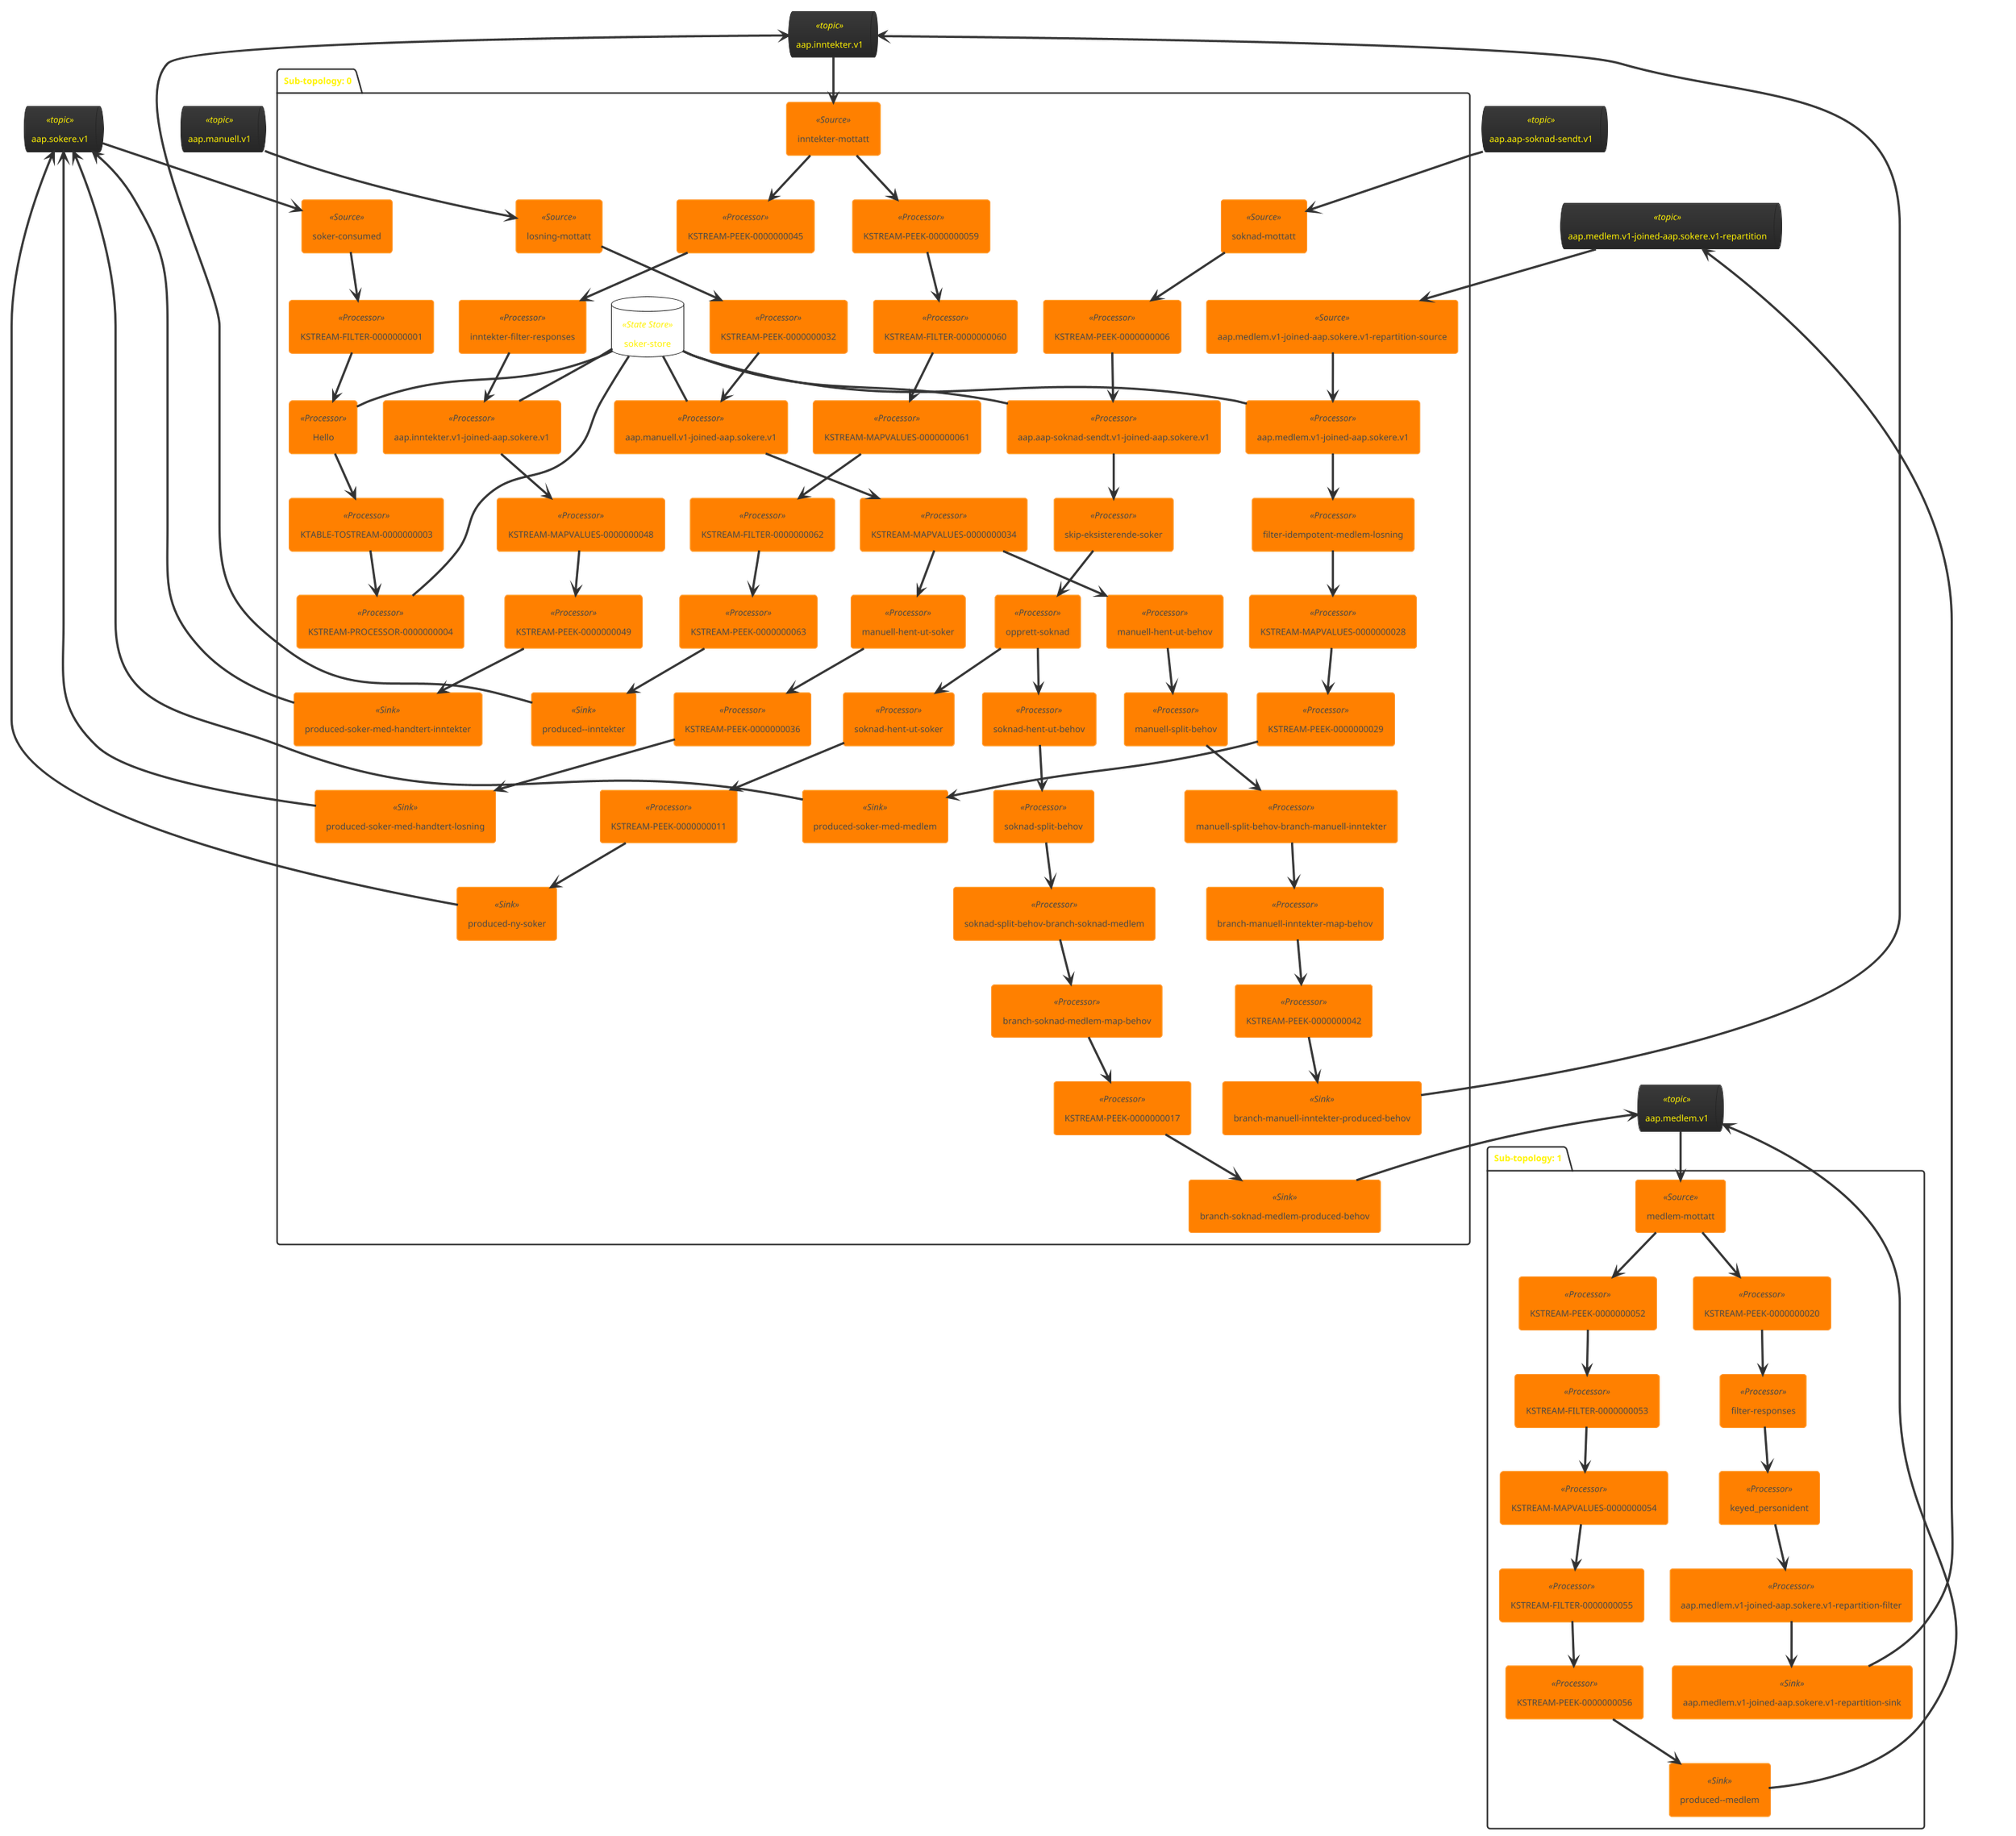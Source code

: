 @startuml
!theme black-knight
queue "aap.inntekter.v1" <<topic>> as aap_inntekter_v1
queue "aap.medlem.v1" <<topic>> as aap_medlem_v1
queue "aap.sokere.v1" <<topic>> as aap_sokere_v1
queue "aap.aap-soknad-sendt.v1" <<topic>> as aap_aap_soknad_sendt_v1
queue "aap.manuell.v1" <<topic>> as aap_manuell_v1
queue "aap.medlem.v1-joined-aap.sokere.v1-repartition" <<topic>> as aap_medlem_v1_joined_aap_sokere_v1_repartition
package "Sub-topology: 0" {
	database "soker-store" <<State Store>> as soker_store
	agent "soknad-mottatt" <<Source>> as soknad_mottatt
	agent "KSTREAM-PEEK-0000000006" <<Processor>> as KSTREAM_PEEK_0000000006
	agent "inntekter-mottatt" <<Source>> as inntekter_mottatt
	agent "losning-mottatt" <<Source>> as losning_mottatt
	agent "KSTREAM-PEEK-0000000032" <<Processor>> as KSTREAM_PEEK_0000000032
	agent "aap.aap-soknad-sendt.v1-joined-aap.sokere.v1" <<Processor>> as aap_aap_soknad_sendt_v1_joined_aap_sokere_v1
	agent "aap.manuell.v1-joined-aap.sokere.v1" <<Processor>> as aap_manuell_v1_joined_aap_sokere_v1
	agent "skip-eksisterende-soker" <<Processor>> as skip_eksisterende_soker
	agent "KSTREAM-MAPVALUES-0000000034" <<Processor>> as KSTREAM_MAPVALUES_0000000034
	agent "opprett-soknad" <<Processor>> as opprett_soknad
	agent "KSTREAM-PEEK-0000000045" <<Processor>> as KSTREAM_PEEK_0000000045
	agent "KSTREAM-PEEK-0000000059" <<Processor>> as KSTREAM_PEEK_0000000059
	agent "aap.medlem.v1-joined-aap.sokere.v1-repartition-source" <<Source>> as aap_medlem_v1_joined_aap_sokere_v1_repartition_source
	agent "manuell-hent-ut-behov" <<Processor>> as manuell_hent_ut_behov
	agent "soknad-hent-ut-behov" <<Processor>> as soknad_hent_ut_behov
	agent "KSTREAM-FILTER-0000000060" <<Processor>> as KSTREAM_FILTER_0000000060
	agent "aap.medlem.v1-joined-aap.sokere.v1" <<Processor>> as aap_medlem_v1_joined_aap_sokere_v1
	agent "inntekter-filter-responses" <<Processor>> as inntekter_filter_responses
	agent "manuell-split-behov" <<Processor>> as manuell_split_behov
	agent "soker-consumed" <<Source>> as soker_consumed
	agent "soknad-split-behov" <<Processor>> as soknad_split_behov
	agent "KSTREAM-FILTER-0000000001" <<Processor>> as KSTREAM_FILTER_0000000001
	agent "KSTREAM-MAPVALUES-0000000061" <<Processor>> as KSTREAM_MAPVALUES_0000000061
	agent "aap.inntekter.v1-joined-aap.sokere.v1" <<Processor>> as aap_inntekter_v1_joined_aap_sokere_v1
	agent "filter-idempotent-medlem-losning" <<Processor>> as filter_idempotent_medlem_losning
	agent "manuell-split-behov-branch-manuell-inntekter" <<Processor>> as manuell_split_behov_branch_manuell_inntekter
	agent "soknad-split-behov-branch-soknad-medlem" <<Processor>> as soknad_split_behov_branch_soknad_medlem
	agent "Hello" <<Processor>> as Hello
	agent "KSTREAM-FILTER-0000000062" <<Processor>> as KSTREAM_FILTER_0000000062
	agent "KSTREAM-MAPVALUES-0000000028" <<Processor>> as KSTREAM_MAPVALUES_0000000028
	agent "KSTREAM-MAPVALUES-0000000048" <<Processor>> as KSTREAM_MAPVALUES_0000000048
	agent "branch-manuell-inntekter-map-behov" <<Processor>> as branch_manuell_inntekter_map_behov
	agent "branch-soknad-medlem-map-behov" <<Processor>> as branch_soknad_medlem_map_behov
	agent "manuell-hent-ut-soker" <<Processor>> as manuell_hent_ut_soker
	agent "soknad-hent-ut-soker" <<Processor>> as soknad_hent_ut_soker
	agent "KSTREAM-PEEK-0000000011" <<Processor>> as KSTREAM_PEEK_0000000011
	agent "KSTREAM-PEEK-0000000017" <<Processor>> as KSTREAM_PEEK_0000000017
	agent "KSTREAM-PEEK-0000000029" <<Processor>> as KSTREAM_PEEK_0000000029
	agent "KSTREAM-PEEK-0000000036" <<Processor>> as KSTREAM_PEEK_0000000036
	agent "KSTREAM-PEEK-0000000042" <<Processor>> as KSTREAM_PEEK_0000000042
	agent "KSTREAM-PEEK-0000000049" <<Processor>> as KSTREAM_PEEK_0000000049
	agent "KSTREAM-PEEK-0000000063" <<Processor>> as KSTREAM_PEEK_0000000063
	agent "KTABLE-TOSTREAM-0000000003" <<Processor>> as KTABLE_TOSTREAM_0000000003
	agent "KSTREAM-PROCESSOR-0000000004" <<Processor>> as KSTREAM_PROCESSOR_0000000004
	agent "branch-manuell-inntekter-produced-behov" <<Sink>> as branch_manuell_inntekter_produced_behov
	agent "branch-soknad-medlem-produced-behov" <<Sink>> as branch_soknad_medlem_produced_behov
	agent "produced--inntekter" <<Sink>> as produced__inntekter
	agent "produced-ny-soker" <<Sink>> as produced_ny_soker
	agent "produced-soker-med-handtert-inntekter" <<Sink>> as produced_soker_med_handtert_inntekter
	agent "produced-soker-med-handtert-losning" <<Sink>> as produced_soker_med_handtert_losning
	agent "produced-soker-med-medlem" <<Sink>> as produced_soker_med_medlem
	aap_aap_soknad_sendt_v1 --> soknad_mottatt
	aap_inntekter_v1 --> inntekter_mottatt
	aap_manuell_v1 --> losning_mottatt
	soker_store -- aap_aap_soknad_sendt_v1_joined_aap_sokere_v1
	soker_store -- aap_manuell_v1_joined_aap_sokere_v1
	aap_medlem_v1_joined_aap_sokere_v1_repartition --> aap_medlem_v1_joined_aap_sokere_v1_repartition_source
	soker_store -- aap_medlem_v1_joined_aap_sokere_v1
	aap_sokere_v1 --> soker_consumed
	soker_store -- aap_inntekter_v1_joined_aap_sokere_v1
	soker_store -- Hello
	soker_store -- KSTREAM_PROCESSOR_0000000004
	aap_inntekter_v1 <-- branch_manuell_inntekter_produced_behov
	aap_medlem_v1 <-- branch_soknad_medlem_produced_behov
	aap_inntekter_v1 <-- produced__inntekter
	aap_sokere_v1 <-- produced_ny_soker
	aap_sokere_v1 <-- produced_soker_med_handtert_inntekter
	aap_sokere_v1 <-- produced_soker_med_handtert_losning
	aap_sokere_v1 <-- produced_soker_med_medlem
	soknad_mottatt --> KSTREAM_PEEK_0000000006
	KSTREAM_PEEK_0000000006 --> aap_aap_soknad_sendt_v1_joined_aap_sokere_v1
	inntekter_mottatt --> KSTREAM_PEEK_0000000059
	inntekter_mottatt --> KSTREAM_PEEK_0000000045
	losning_mottatt --> KSTREAM_PEEK_0000000032
	KSTREAM_PEEK_0000000032 --> aap_manuell_v1_joined_aap_sokere_v1
	aap_aap_soknad_sendt_v1_joined_aap_sokere_v1 --> skip_eksisterende_soker
	aap_manuell_v1_joined_aap_sokere_v1 --> KSTREAM_MAPVALUES_0000000034
	skip_eksisterende_soker --> opprett_soknad
	KSTREAM_MAPVALUES_0000000034 --> manuell_hent_ut_behov
	KSTREAM_MAPVALUES_0000000034 --> manuell_hent_ut_soker
	opprett_soknad --> soknad_hent_ut_behov
	opprett_soknad --> soknad_hent_ut_soker
	KSTREAM_PEEK_0000000045 --> inntekter_filter_responses
	KSTREAM_PEEK_0000000059 --> KSTREAM_FILTER_0000000060
	aap_medlem_v1_joined_aap_sokere_v1_repartition_source --> aap_medlem_v1_joined_aap_sokere_v1
	manuell_hent_ut_behov --> manuell_split_behov
	soknad_hent_ut_behov --> soknad_split_behov
	KSTREAM_FILTER_0000000060 --> KSTREAM_MAPVALUES_0000000061
	aap_medlem_v1_joined_aap_sokere_v1 --> filter_idempotent_medlem_losning
	inntekter_filter_responses --> aap_inntekter_v1_joined_aap_sokere_v1
	manuell_split_behov --> manuell_split_behov_branch_manuell_inntekter
	soker_consumed --> KSTREAM_FILTER_0000000001
	soknad_split_behov --> soknad_split_behov_branch_soknad_medlem
	KSTREAM_FILTER_0000000001 --> Hello
	KSTREAM_MAPVALUES_0000000061 --> KSTREAM_FILTER_0000000062
	aap_inntekter_v1_joined_aap_sokere_v1 --> KSTREAM_MAPVALUES_0000000048
	filter_idempotent_medlem_losning --> KSTREAM_MAPVALUES_0000000028
	manuell_split_behov_branch_manuell_inntekter --> branch_manuell_inntekter_map_behov
	soknad_split_behov_branch_soknad_medlem --> branch_soknad_medlem_map_behov
	Hello --> KTABLE_TOSTREAM_0000000003
	KSTREAM_FILTER_0000000062 --> KSTREAM_PEEK_0000000063
	KSTREAM_MAPVALUES_0000000028 --> KSTREAM_PEEK_0000000029
	KSTREAM_MAPVALUES_0000000048 --> KSTREAM_PEEK_0000000049
	branch_manuell_inntekter_map_behov --> KSTREAM_PEEK_0000000042
	branch_soknad_medlem_map_behov --> KSTREAM_PEEK_0000000017
	manuell_hent_ut_soker --> KSTREAM_PEEK_0000000036
	soknad_hent_ut_soker --> KSTREAM_PEEK_0000000011
	KSTREAM_PEEK_0000000011 --> produced_ny_soker
	KSTREAM_PEEK_0000000017 --> branch_soknad_medlem_produced_behov
	KSTREAM_PEEK_0000000029 --> produced_soker_med_medlem
	KSTREAM_PEEK_0000000036 --> produced_soker_med_handtert_losning
	KSTREAM_PEEK_0000000042 --> branch_manuell_inntekter_produced_behov
	KSTREAM_PEEK_0000000049 --> produced_soker_med_handtert_inntekter
	KSTREAM_PEEK_0000000063 --> produced__inntekter
	KTABLE_TOSTREAM_0000000003 --> KSTREAM_PROCESSOR_0000000004
}
package "Sub-topology: 1" {
	agent "medlem-mottatt" <<Source>> as medlem_mottatt
	agent "KSTREAM-PEEK-0000000052" <<Processor>> as KSTREAM_PEEK_0000000052
	agent "KSTREAM-FILTER-0000000053" <<Processor>> as KSTREAM_FILTER_0000000053
	agent "KSTREAM-PEEK-0000000020" <<Processor>> as KSTREAM_PEEK_0000000020
	agent "KSTREAM-MAPVALUES-0000000054" <<Processor>> as KSTREAM_MAPVALUES_0000000054
	agent "filter-responses" <<Processor>> as filter_responses
	agent "KSTREAM-FILTER-0000000055" <<Processor>> as KSTREAM_FILTER_0000000055
	agent "keyed_personident" <<Processor>> as keyed_personident
	agent "KSTREAM-PEEK-0000000056" <<Processor>> as KSTREAM_PEEK_0000000056
	agent "aap.medlem.v1-joined-aap.sokere.v1-repartition-filter" <<Processor>> as aap_medlem_v1_joined_aap_sokere_v1_repartition_filter
	agent "aap.medlem.v1-joined-aap.sokere.v1-repartition-sink" <<Sink>> as aap_medlem_v1_joined_aap_sokere_v1_repartition_sink
	agent "produced--medlem" <<Sink>> as produced__medlem
	aap_medlem_v1 --> medlem_mottatt
	aap_medlem_v1_joined_aap_sokere_v1_repartition <-- aap_medlem_v1_joined_aap_sokere_v1_repartition_sink
	aap_medlem_v1 <-- produced__medlem
	medlem_mottatt --> KSTREAM_PEEK_0000000020
	medlem_mottatt --> KSTREAM_PEEK_0000000052
	KSTREAM_PEEK_0000000052 --> KSTREAM_FILTER_0000000053
	KSTREAM_FILTER_0000000053 --> KSTREAM_MAPVALUES_0000000054
	KSTREAM_PEEK_0000000020 --> filter_responses
	KSTREAM_MAPVALUES_0000000054 --> KSTREAM_FILTER_0000000055
	filter_responses --> keyed_personident
	KSTREAM_FILTER_0000000055 --> KSTREAM_PEEK_0000000056
	keyed_personident --> aap_medlem_v1_joined_aap_sokere_v1_repartition_filter
	KSTREAM_PEEK_0000000056 --> produced__medlem
	aap_medlem_v1_joined_aap_sokere_v1_repartition_filter --> aap_medlem_v1_joined_aap_sokere_v1_repartition_sink
}
@enduml